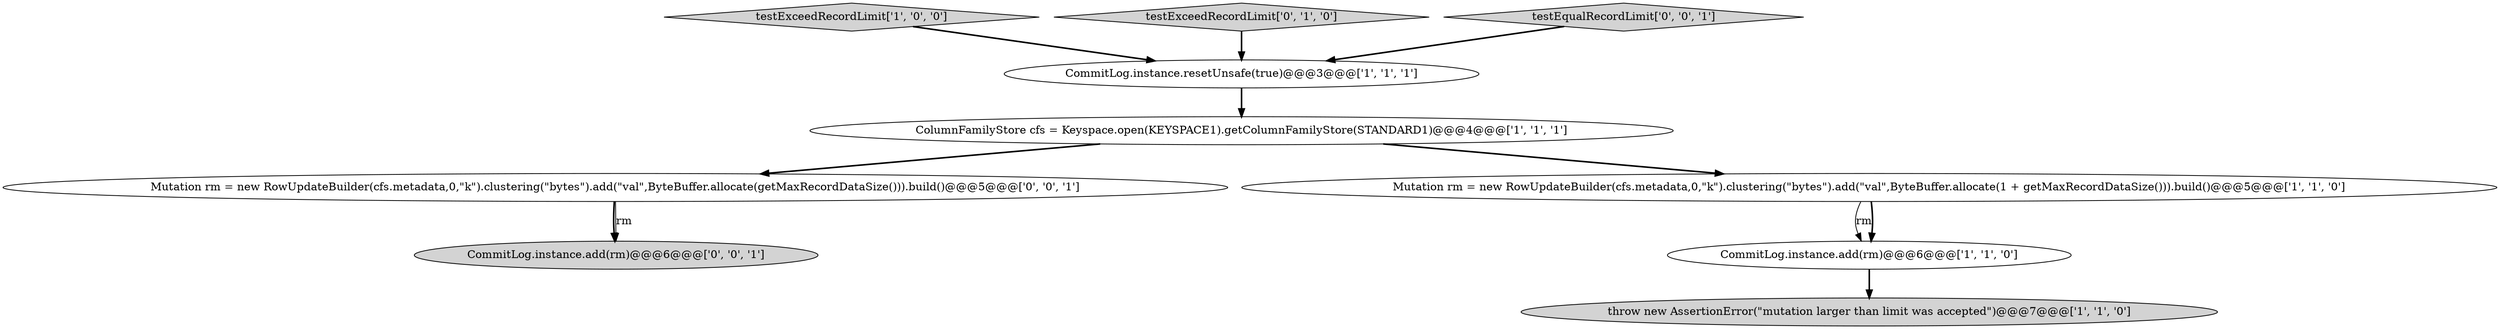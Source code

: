 digraph {
1 [style = filled, label = "ColumnFamilyStore cfs = Keyspace.open(KEYSPACE1).getColumnFamilyStore(STANDARD1)@@@4@@@['1', '1', '1']", fillcolor = white, shape = ellipse image = "AAA0AAABBB1BBB"];
7 [style = filled, label = "Mutation rm = new RowUpdateBuilder(cfs.metadata,0,\"k\").clustering(\"bytes\").add(\"val\",ByteBuffer.allocate(getMaxRecordDataSize())).build()@@@5@@@['0', '0', '1']", fillcolor = white, shape = ellipse image = "AAA0AAABBB3BBB"];
2 [style = filled, label = "testExceedRecordLimit['1', '0', '0']", fillcolor = lightgray, shape = diamond image = "AAA0AAABBB1BBB"];
4 [style = filled, label = "Mutation rm = new RowUpdateBuilder(cfs.metadata,0,\"k\").clustering(\"bytes\").add(\"val\",ByteBuffer.allocate(1 + getMaxRecordDataSize())).build()@@@5@@@['1', '1', '0']", fillcolor = white, shape = ellipse image = "AAA0AAABBB1BBB"];
6 [style = filled, label = "testExceedRecordLimit['0', '1', '0']", fillcolor = lightgray, shape = diamond image = "AAA0AAABBB2BBB"];
0 [style = filled, label = "CommitLog.instance.add(rm)@@@6@@@['1', '1', '0']", fillcolor = white, shape = ellipse image = "AAA0AAABBB1BBB"];
9 [style = filled, label = "CommitLog.instance.add(rm)@@@6@@@['0', '0', '1']", fillcolor = lightgray, shape = ellipse image = "AAA0AAABBB3BBB"];
5 [style = filled, label = "CommitLog.instance.resetUnsafe(true)@@@3@@@['1', '1', '1']", fillcolor = white, shape = ellipse image = "AAA0AAABBB1BBB"];
3 [style = filled, label = "throw new AssertionError(\"mutation larger than limit was accepted\")@@@7@@@['1', '1', '0']", fillcolor = lightgray, shape = ellipse image = "AAA0AAABBB1BBB"];
8 [style = filled, label = "testEqualRecordLimit['0', '0', '1']", fillcolor = lightgray, shape = diamond image = "AAA0AAABBB3BBB"];
7->9 [style = bold, label=""];
1->4 [style = bold, label=""];
7->9 [style = solid, label="rm"];
1->7 [style = bold, label=""];
4->0 [style = solid, label="rm"];
0->3 [style = bold, label=""];
8->5 [style = bold, label=""];
4->0 [style = bold, label=""];
6->5 [style = bold, label=""];
2->5 [style = bold, label=""];
5->1 [style = bold, label=""];
}
